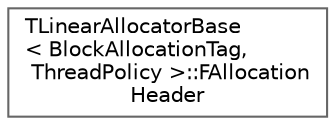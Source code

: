 digraph "Graphical Class Hierarchy"
{
 // INTERACTIVE_SVG=YES
 // LATEX_PDF_SIZE
  bgcolor="transparent";
  edge [fontname=Helvetica,fontsize=10,labelfontname=Helvetica,labelfontsize=10];
  node [fontname=Helvetica,fontsize=10,shape=box,height=0.2,width=0.4];
  rankdir="LR";
  Node0 [id="Node000000",label="TLinearAllocatorBase\l\< BlockAllocationTag,\l ThreadPolicy \>::FAllocation\lHeader",height=0.2,width=0.4,color="grey40", fillcolor="white", style="filled",URL="$d8/d40/classTLinearAllocatorBase_1_1FAllocationHeader.html",tooltip=" "];
}
